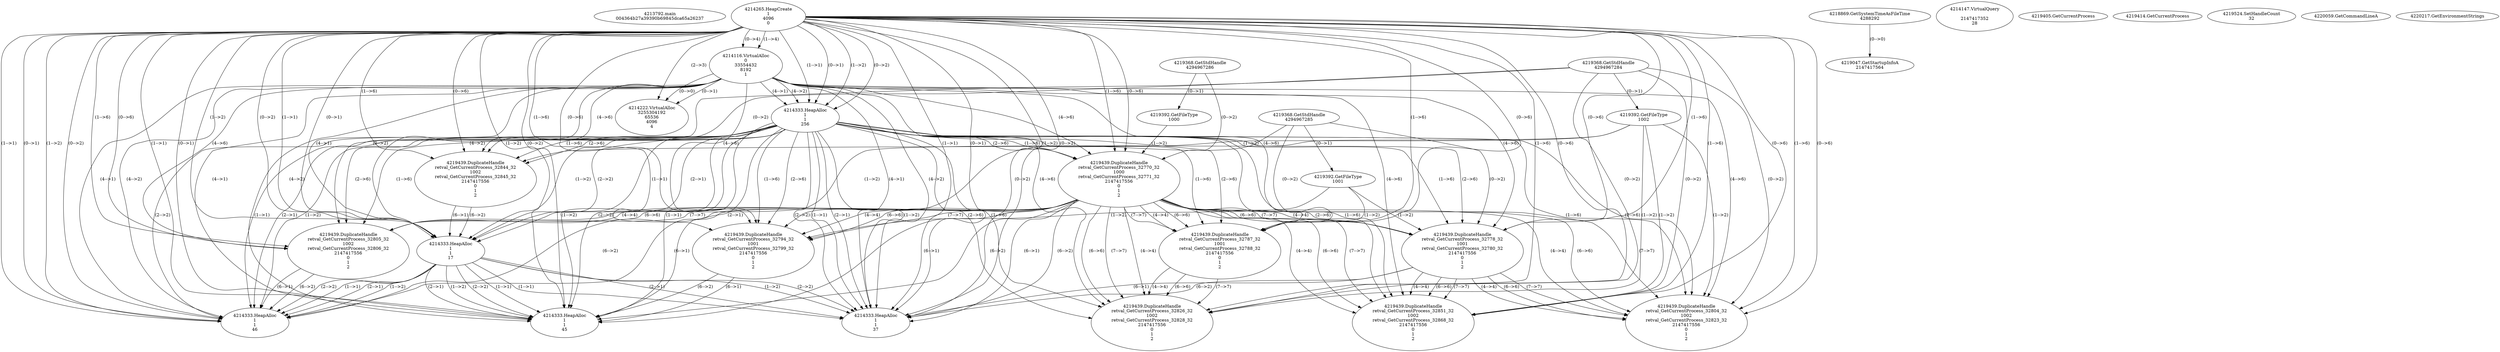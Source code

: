 // Global SCDG with merge call
digraph {
	0 [label="4213792.main
004364b27a39390b69845dca65a26237"]
	1 [label="4214265.HeapCreate
1
4096
0"]
	2 [label="4218869.GetSystemTimeAsFileTime
4288292"]
	3 [label="4214116.VirtualAlloc
0
33554432
8192
1"]
	1 -> 3 [label="(1-->4)"]
	1 -> 3 [label="(0-->4)"]
	4 [label="4214147.VirtualQuery

2147417352
28"]
	5 [label="4214222.VirtualAlloc
3255304192
65536
4096
4"]
	3 -> 5 [label="(0-->1)"]
	1 -> 5 [label="(2-->3)"]
	3 -> 5 [label="(0-->0)"]
	6 [label="4214333.HeapAlloc
1
1
256"]
	1 -> 6 [label="(1-->1)"]
	1 -> 6 [label="(0-->1)"]
	3 -> 6 [label="(4-->1)"]
	1 -> 6 [label="(1-->2)"]
	1 -> 6 [label="(0-->2)"]
	3 -> 6 [label="(4-->2)"]
	7 [label="4219047.GetStartupInfoA
2147417564"]
	2 -> 7 [label="(0-->0)"]
	8 [label="4219368.GetStdHandle
4294967286"]
	9 [label="4219392.GetFileType
1000"]
	8 -> 9 [label="(0-->1)"]
	10 [label="4219368.GetStdHandle
4294967285"]
	11 [label="4219392.GetFileType
1001"]
	10 -> 11 [label="(0-->1)"]
	12 [label="4219368.GetStdHandle
4294967284"]
	13 [label="4219392.GetFileType
1002"]
	12 -> 13 [label="(0-->1)"]
	14 [label="4219405.GetCurrentProcess
"]
	15 [label="4219414.GetCurrentProcess
"]
	16 [label="4219439.DuplicateHandle
retval_GetCurrentProcess_32844_32
1002
retval_GetCurrentProcess_32845_32
2147417556
0
1
2"]
	12 -> 16 [label="(0-->2)"]
	13 -> 16 [label="(1-->2)"]
	1 -> 16 [label="(1-->6)"]
	1 -> 16 [label="(0-->6)"]
	3 -> 16 [label="(4-->6)"]
	6 -> 16 [label="(1-->6)"]
	6 -> 16 [label="(2-->6)"]
	17 [label="4219524.SetHandleCount
32"]
	18 [label="4220059.GetCommandLineA
"]
	19 [label="4214333.HeapAlloc
1
1
17"]
	1 -> 19 [label="(1-->1)"]
	1 -> 19 [label="(0-->1)"]
	3 -> 19 [label="(4-->1)"]
	6 -> 19 [label="(1-->1)"]
	6 -> 19 [label="(2-->1)"]
	16 -> 19 [label="(6-->1)"]
	1 -> 19 [label="(1-->2)"]
	1 -> 19 [label="(0-->2)"]
	3 -> 19 [label="(4-->2)"]
	6 -> 19 [label="(1-->2)"]
	6 -> 19 [label="(2-->2)"]
	16 -> 19 [label="(6-->2)"]
	20 [label="4219439.DuplicateHandle
retval_GetCurrentProcess_32770_32
1000
retval_GetCurrentProcess_32771_32
2147417556
0
1
2"]
	8 -> 20 [label="(0-->2)"]
	9 -> 20 [label="(1-->2)"]
	1 -> 20 [label="(1-->6)"]
	1 -> 20 [label="(0-->6)"]
	3 -> 20 [label="(4-->6)"]
	6 -> 20 [label="(1-->6)"]
	6 -> 20 [label="(2-->6)"]
	21 [label="4219439.DuplicateHandle
retval_GetCurrentProcess_32805_32
1002
retval_GetCurrentProcess_32806_32
2147417556
0
1
2"]
	12 -> 21 [label="(0-->2)"]
	13 -> 21 [label="(1-->2)"]
	20 -> 21 [label="(4-->4)"]
	1 -> 21 [label="(1-->6)"]
	1 -> 21 [label="(0-->6)"]
	3 -> 21 [label="(4-->6)"]
	6 -> 21 [label="(1-->6)"]
	6 -> 21 [label="(2-->6)"]
	20 -> 21 [label="(6-->6)"]
	20 -> 21 [label="(7-->7)"]
	22 [label="4220217.GetEnvironmentStrings
"]
	23 [label="4214333.HeapAlloc
1
1
46"]
	1 -> 23 [label="(1-->1)"]
	1 -> 23 [label="(0-->1)"]
	3 -> 23 [label="(4-->1)"]
	6 -> 23 [label="(1-->1)"]
	6 -> 23 [label="(2-->1)"]
	19 -> 23 [label="(1-->1)"]
	19 -> 23 [label="(2-->1)"]
	20 -> 23 [label="(6-->1)"]
	21 -> 23 [label="(6-->1)"]
	1 -> 23 [label="(1-->2)"]
	1 -> 23 [label="(0-->2)"]
	3 -> 23 [label="(4-->2)"]
	6 -> 23 [label="(1-->2)"]
	6 -> 23 [label="(2-->2)"]
	19 -> 23 [label="(1-->2)"]
	19 -> 23 [label="(2-->2)"]
	20 -> 23 [label="(6-->2)"]
	21 -> 23 [label="(6-->2)"]
	24 [label="4219439.DuplicateHandle
retval_GetCurrentProcess_32778_32
1001
retval_GetCurrentProcess_32780_32
2147417556
0
1
2"]
	10 -> 24 [label="(0-->2)"]
	11 -> 24 [label="(1-->2)"]
	20 -> 24 [label="(4-->4)"]
	1 -> 24 [label="(1-->6)"]
	1 -> 24 [label="(0-->6)"]
	3 -> 24 [label="(4-->6)"]
	6 -> 24 [label="(1-->6)"]
	6 -> 24 [label="(2-->6)"]
	20 -> 24 [label="(6-->6)"]
	20 -> 24 [label="(7-->7)"]
	25 [label="4214333.HeapAlloc
1
1
37"]
	1 -> 25 [label="(1-->1)"]
	1 -> 25 [label="(0-->1)"]
	3 -> 25 [label="(4-->1)"]
	6 -> 25 [label="(1-->1)"]
	6 -> 25 [label="(2-->1)"]
	19 -> 25 [label="(1-->1)"]
	19 -> 25 [label="(2-->1)"]
	20 -> 25 [label="(6-->1)"]
	24 -> 25 [label="(6-->1)"]
	1 -> 25 [label="(1-->2)"]
	1 -> 25 [label="(0-->2)"]
	3 -> 25 [label="(4-->2)"]
	6 -> 25 [label="(1-->2)"]
	6 -> 25 [label="(2-->2)"]
	19 -> 25 [label="(1-->2)"]
	19 -> 25 [label="(2-->2)"]
	20 -> 25 [label="(6-->2)"]
	24 -> 25 [label="(6-->2)"]
	26 [label="4219439.DuplicateHandle
retval_GetCurrentProcess_32851_32
1002
retval_GetCurrentProcess_32868_32
2147417556
0
1
2"]
	12 -> 26 [label="(0-->2)"]
	13 -> 26 [label="(1-->2)"]
	20 -> 26 [label="(4-->4)"]
	24 -> 26 [label="(4-->4)"]
	1 -> 26 [label="(1-->6)"]
	1 -> 26 [label="(0-->6)"]
	3 -> 26 [label="(4-->6)"]
	6 -> 26 [label="(1-->6)"]
	6 -> 26 [label="(2-->6)"]
	20 -> 26 [label="(6-->6)"]
	24 -> 26 [label="(6-->6)"]
	20 -> 26 [label="(7-->7)"]
	24 -> 26 [label="(7-->7)"]
	27 [label="4219439.DuplicateHandle
retval_GetCurrentProcess_32794_32
1001
retval_GetCurrentProcess_32799_32
2147417556
0
1
2"]
	10 -> 27 [label="(0-->2)"]
	11 -> 27 [label="(1-->2)"]
	20 -> 27 [label="(4-->4)"]
	1 -> 27 [label="(1-->6)"]
	1 -> 27 [label="(0-->6)"]
	3 -> 27 [label="(4-->6)"]
	6 -> 27 [label="(1-->6)"]
	6 -> 27 [label="(2-->6)"]
	20 -> 27 [label="(6-->6)"]
	20 -> 27 [label="(7-->7)"]
	28 [label="4214333.HeapAlloc
1
1
45"]
	1 -> 28 [label="(1-->1)"]
	1 -> 28 [label="(0-->1)"]
	3 -> 28 [label="(4-->1)"]
	6 -> 28 [label="(1-->1)"]
	6 -> 28 [label="(2-->1)"]
	19 -> 28 [label="(1-->1)"]
	19 -> 28 [label="(2-->1)"]
	20 -> 28 [label="(6-->1)"]
	27 -> 28 [label="(6-->1)"]
	1 -> 28 [label="(1-->2)"]
	1 -> 28 [label="(0-->2)"]
	3 -> 28 [label="(4-->2)"]
	6 -> 28 [label="(1-->2)"]
	6 -> 28 [label="(2-->2)"]
	19 -> 28 [label="(1-->2)"]
	19 -> 28 [label="(2-->2)"]
	20 -> 28 [label="(6-->2)"]
	27 -> 28 [label="(6-->2)"]
	29 [label="4219439.DuplicateHandle
retval_GetCurrentProcess_32787_32
1001
retval_GetCurrentProcess_32788_32
2147417556
0
1
2"]
	10 -> 29 [label="(0-->2)"]
	11 -> 29 [label="(1-->2)"]
	20 -> 29 [label="(4-->4)"]
	1 -> 29 [label="(1-->6)"]
	1 -> 29 [label="(0-->6)"]
	3 -> 29 [label="(4-->6)"]
	6 -> 29 [label="(1-->6)"]
	6 -> 29 [label="(2-->6)"]
	20 -> 29 [label="(6-->6)"]
	20 -> 29 [label="(7-->7)"]
	30 [label="4219439.DuplicateHandle
retval_GetCurrentProcess_32826_32
1002
retval_GetCurrentProcess_32828_32
2147417556
0
1
2"]
	12 -> 30 [label="(0-->2)"]
	13 -> 30 [label="(1-->2)"]
	20 -> 30 [label="(4-->4)"]
	29 -> 30 [label="(4-->4)"]
	1 -> 30 [label="(1-->6)"]
	1 -> 30 [label="(0-->6)"]
	3 -> 30 [label="(4-->6)"]
	6 -> 30 [label="(1-->6)"]
	6 -> 30 [label="(2-->6)"]
	20 -> 30 [label="(6-->6)"]
	29 -> 30 [label="(6-->6)"]
	20 -> 30 [label="(7-->7)"]
	29 -> 30 [label="(7-->7)"]
	31 [label="4219439.DuplicateHandle
retval_GetCurrentProcess_32804_32
1002
retval_GetCurrentProcess_32823_32
2147417556
0
1
2"]
	12 -> 31 [label="(0-->2)"]
	13 -> 31 [label="(1-->2)"]
	20 -> 31 [label="(4-->4)"]
	24 -> 31 [label="(4-->4)"]
	1 -> 31 [label="(1-->6)"]
	1 -> 31 [label="(0-->6)"]
	3 -> 31 [label="(4-->6)"]
	6 -> 31 [label="(1-->6)"]
	6 -> 31 [label="(2-->6)"]
	20 -> 31 [label="(6-->6)"]
	24 -> 31 [label="(6-->6)"]
	20 -> 31 [label="(7-->7)"]
	24 -> 31 [label="(7-->7)"]
}
